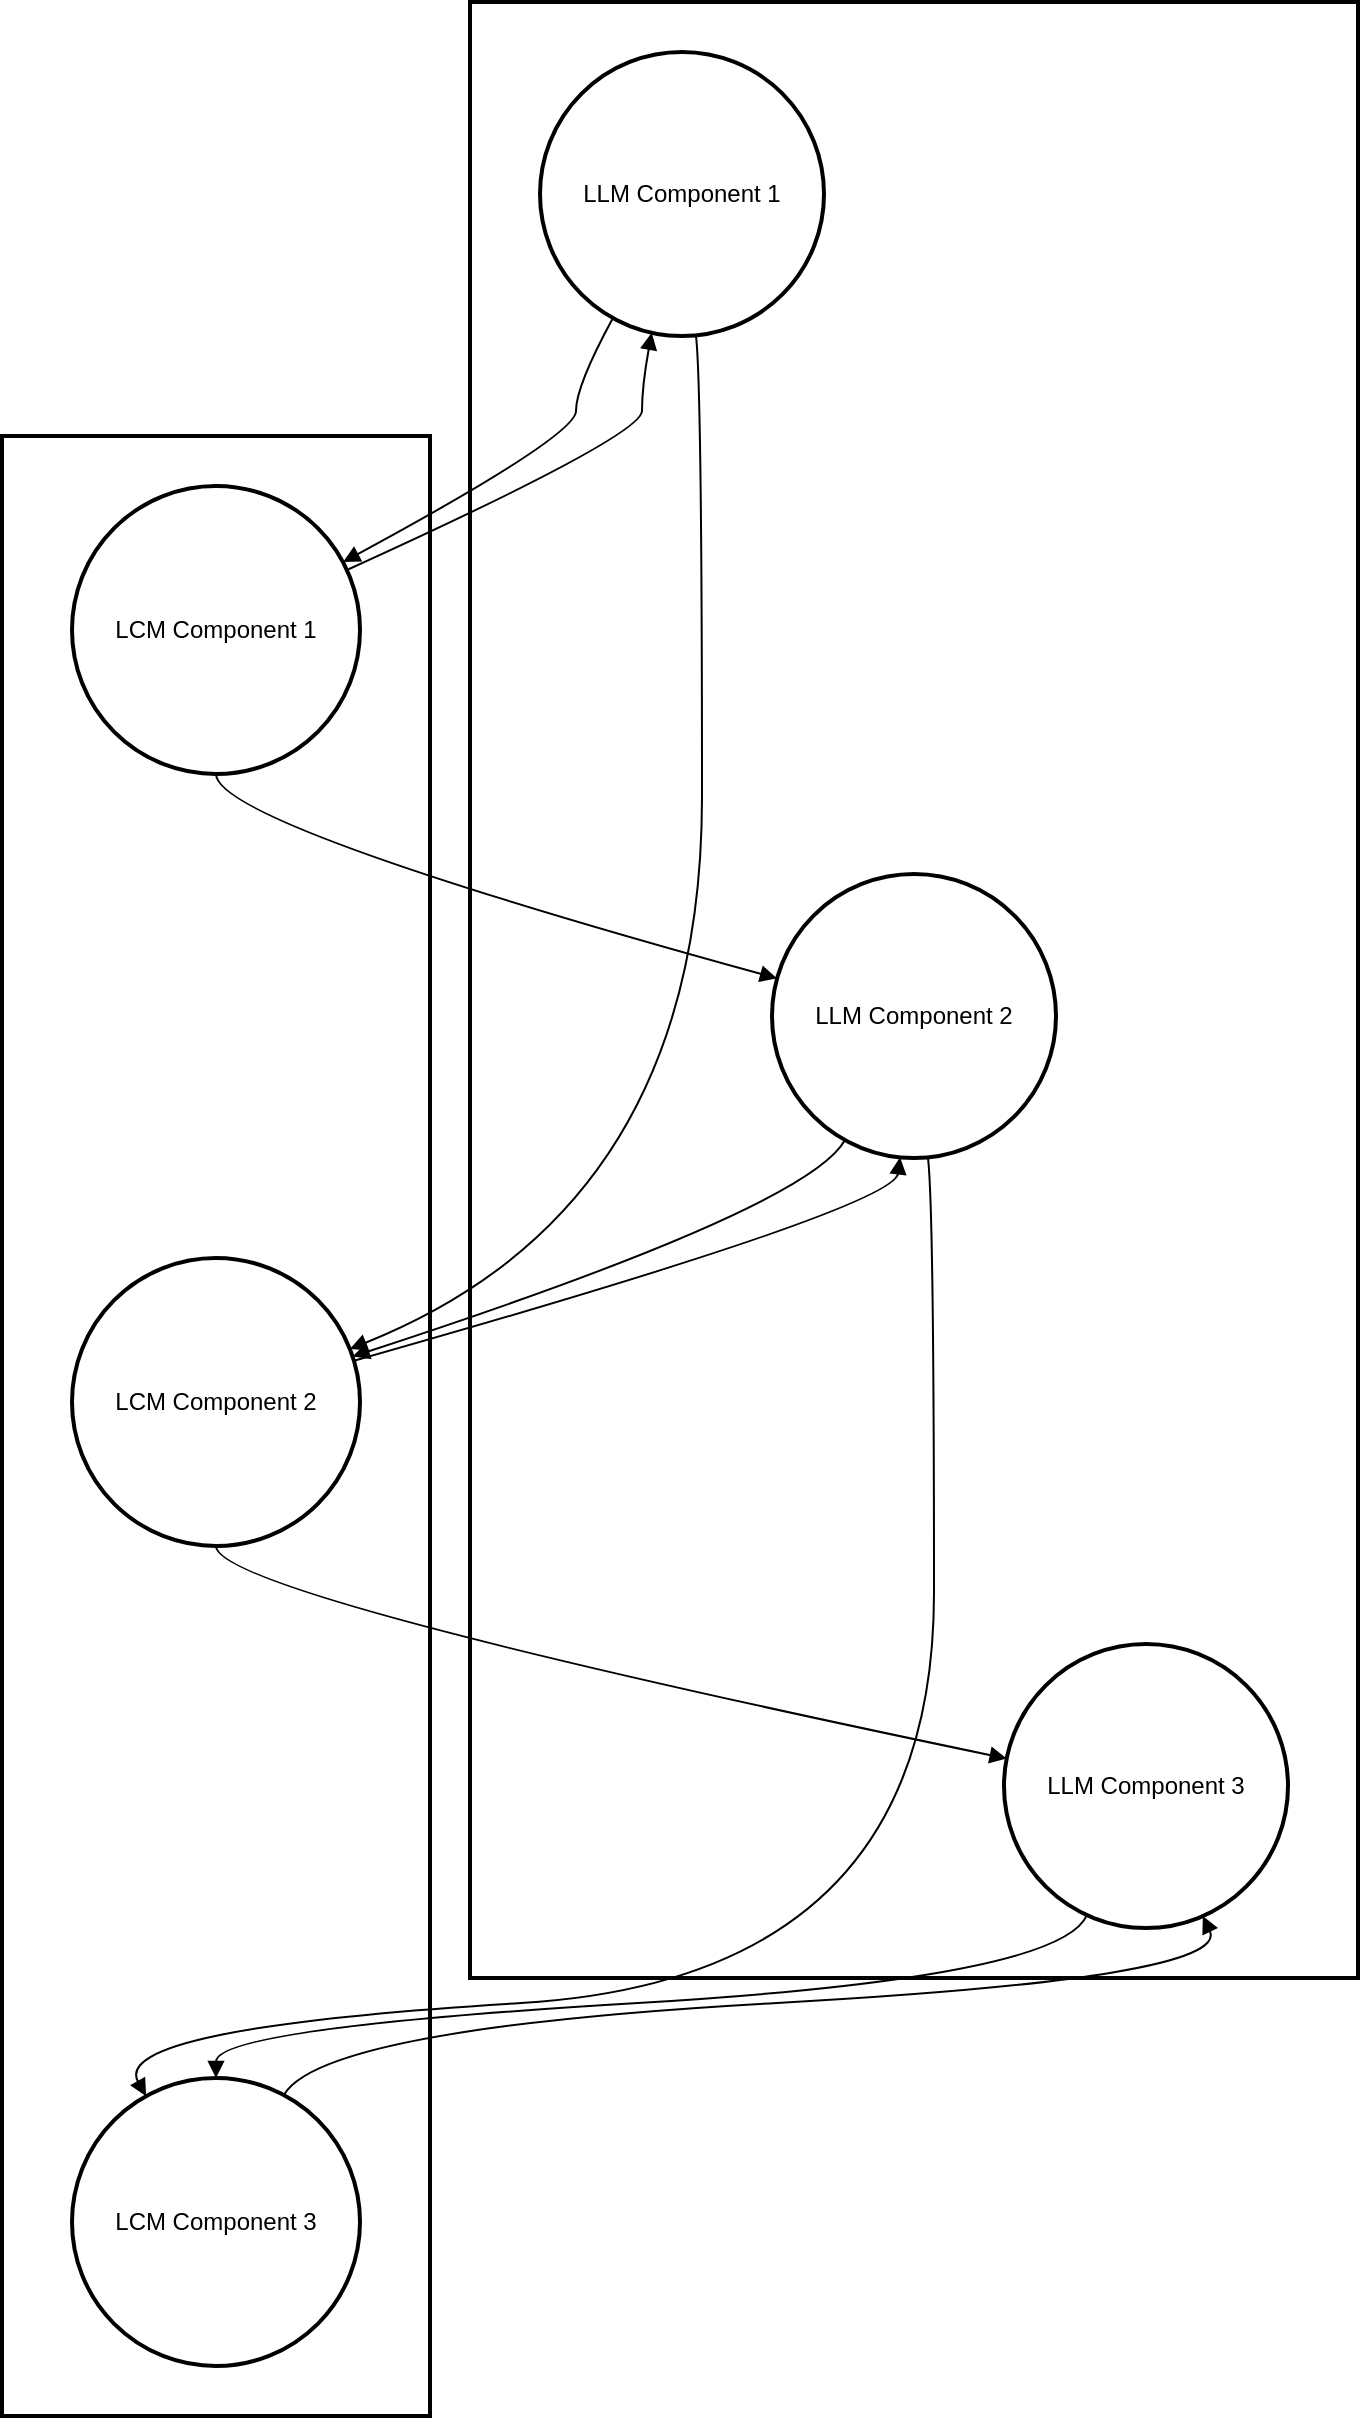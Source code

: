 <mxfile version="26.1.1">
  <diagram name="Página-1" id="kJFOaZeL525ziZpLmGFB">
    <mxGraphModel>
      <root>
        <mxCell id="0" />
        <mxCell id="1" parent="0" />
        <mxCell id="2" value="LCM Architecture" style="whiteSpace=wrap;strokeWidth=2;" vertex="1" parent="1">
          <mxGeometry x="8" y="225" width="214" height="990" as="geometry" />
        </mxCell>
        <mxCell id="3" value="LLM Architecture" style="whiteSpace=wrap;strokeWidth=2;" vertex="1" parent="1">
          <mxGeometry x="242" y="8" width="444" height="988" as="geometry" />
        </mxCell>
        <mxCell id="4" value="LLM Component 1" style="ellipse;aspect=fixed;strokeWidth=2;whiteSpace=wrap;" vertex="1" parent="1">
          <mxGeometry x="277" y="33" width="142" height="142" as="geometry" />
        </mxCell>
        <mxCell id="5" value="LLM Component 2" style="ellipse;aspect=fixed;strokeWidth=2;whiteSpace=wrap;" vertex="1" parent="1">
          <mxGeometry x="393" y="444" width="142" height="142" as="geometry" />
        </mxCell>
        <mxCell id="6" value="LLM Component 3" style="ellipse;aspect=fixed;strokeWidth=2;whiteSpace=wrap;" vertex="1" parent="1">
          <mxGeometry x="509" y="829" width="142" height="142" as="geometry" />
        </mxCell>
        <mxCell id="7" value="LCM Component 1" style="ellipse;aspect=fixed;strokeWidth=2;whiteSpace=wrap;" vertex="1" parent="1">
          <mxGeometry x="43" y="250" width="144" height="144" as="geometry" />
        </mxCell>
        <mxCell id="8" value="LCM Component 2" style="ellipse;aspect=fixed;strokeWidth=2;whiteSpace=wrap;" vertex="1" parent="1">
          <mxGeometry x="43" y="636" width="144" height="144" as="geometry" />
        </mxCell>
        <mxCell id="9" value="LCM Component 3" style="ellipse;aspect=fixed;strokeWidth=2;whiteSpace=wrap;" vertex="1" parent="1">
          <mxGeometry x="43" y="1046" width="144" height="144" as="geometry" />
        </mxCell>
        <mxCell id="10" value="" style="curved=1;startArrow=none;endArrow=block;exitX=0.22;exitY=1;entryX=1;entryY=0.23;" edge="1" parent="1" source="4" target="7">
          <mxGeometry relative="1" as="geometry">
            <Array as="points">
              <mxPoint x="295" y="200" />
              <mxPoint x="295" y="225" />
            </Array>
          </mxGeometry>
        </mxCell>
        <mxCell id="11" value="" style="curved=1;startArrow=none;endArrow=block;exitX=0.55;exitY=1;entryX=1;entryY=0.3;" edge="1" parent="1" source="4" target="8">
          <mxGeometry relative="1" as="geometry">
            <Array as="points">
              <mxPoint x="358" y="200" />
              <mxPoint x="358" y="611" />
            </Array>
          </mxGeometry>
        </mxCell>
        <mxCell id="12" value="" style="curved=1;startArrow=none;endArrow=block;exitX=0.22;exitY=1;entryX=1;entryY=0.33;" edge="1" parent="1" source="5" target="8">
          <mxGeometry relative="1" as="geometry">
            <Array as="points">
              <mxPoint x="411" y="611" />
            </Array>
          </mxGeometry>
        </mxCell>
        <mxCell id="13" value="" style="curved=1;startArrow=none;endArrow=block;exitX=0.55;exitY=1;entryX=0.22;entryY=0;" edge="1" parent="1" source="5" target="9">
          <mxGeometry relative="1" as="geometry">
            <Array as="points">
              <mxPoint x="474" y="611" />
              <mxPoint x="474" y="996" />
              <mxPoint x="61" y="1021" />
            </Array>
          </mxGeometry>
        </mxCell>
        <mxCell id="14" value="" style="curved=1;startArrow=none;endArrow=block;exitX=0.27;exitY=1;entryX=0.5;entryY=0;" edge="1" parent="1" source="6" target="9">
          <mxGeometry relative="1" as="geometry">
            <Array as="points">
              <mxPoint x="537" y="996" />
              <mxPoint x="115" y="1021" />
            </Array>
          </mxGeometry>
        </mxCell>
        <mxCell id="15" value="" style="curved=1;startArrow=none;endArrow=block;exitX=1;exitY=0.27;entryX=0.39;entryY=1;" edge="1" parent="1" source="7" target="4">
          <mxGeometry relative="1" as="geometry">
            <Array as="points">
              <mxPoint x="328" y="225" />
              <mxPoint x="328" y="200" />
            </Array>
          </mxGeometry>
        </mxCell>
        <mxCell id="16" value="" style="curved=1;startArrow=none;endArrow=block;exitX=0.5;exitY=1;entryX=0;entryY=0.36;" edge="1" parent="1" source="7" target="5">
          <mxGeometry relative="1" as="geometry">
            <Array as="points">
              <mxPoint x="115" y="419" />
            </Array>
          </mxGeometry>
        </mxCell>
        <mxCell id="17" value="" style="curved=1;startArrow=none;endArrow=block;exitX=1;exitY=0.35;entryX=0.45;entryY=1;" edge="1" parent="1" source="8" target="5">
          <mxGeometry relative="1" as="geometry">
            <Array as="points">
              <mxPoint x="454" y="611" />
            </Array>
          </mxGeometry>
        </mxCell>
        <mxCell id="18" value="" style="curved=1;startArrow=none;endArrow=block;exitX=0.5;exitY=0.99;entryX=0;entryY=0.4;" edge="1" parent="1" source="8" target="6">
          <mxGeometry relative="1" as="geometry">
            <Array as="points">
              <mxPoint x="115" y="804" />
            </Array>
          </mxGeometry>
        </mxCell>
        <mxCell id="19" value="" style="curved=1;startArrow=none;endArrow=block;exitX=0.77;exitY=0;entryX=0.72;entryY=1;" edge="1" parent="1" source="9" target="6">
          <mxGeometry relative="1" as="geometry">
            <Array as="points">
              <mxPoint x="168" y="1021" />
              <mxPoint x="623" y="996" />
            </Array>
          </mxGeometry>
        </mxCell>
      </root>
    </mxGraphModel>
  </diagram>
</mxfile>
